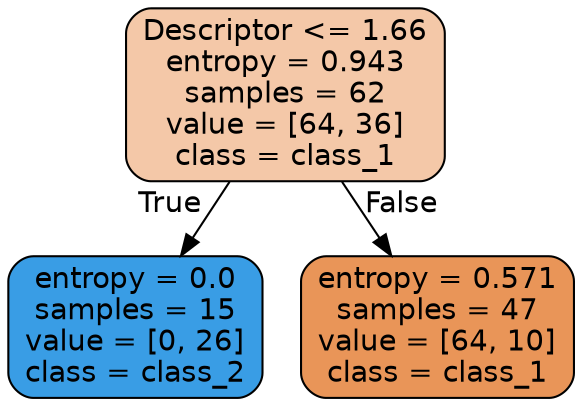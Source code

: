 digraph Tree {
node [shape=box, style="filled, rounded", color="black", fontname="helvetica"] ;
edge [fontname="helvetica"] ;
0 [label="Descriptor <= 1.66\nentropy = 0.943\nsamples = 62\nvalue = [64, 36]\nclass = class_1", fillcolor="#f4c8a8"] ;
1 [label="entropy = 0.0\nsamples = 15\nvalue = [0, 26]\nclass = class_2", fillcolor="#399de5"] ;
0 -> 1 [labeldistance=2.5, labelangle=45, headlabel="True"] ;
2 [label="entropy = 0.571\nsamples = 47\nvalue = [64, 10]\nclass = class_1", fillcolor="#e99558"] ;
0 -> 2 [labeldistance=2.5, labelangle=-45, headlabel="False"] ;
}